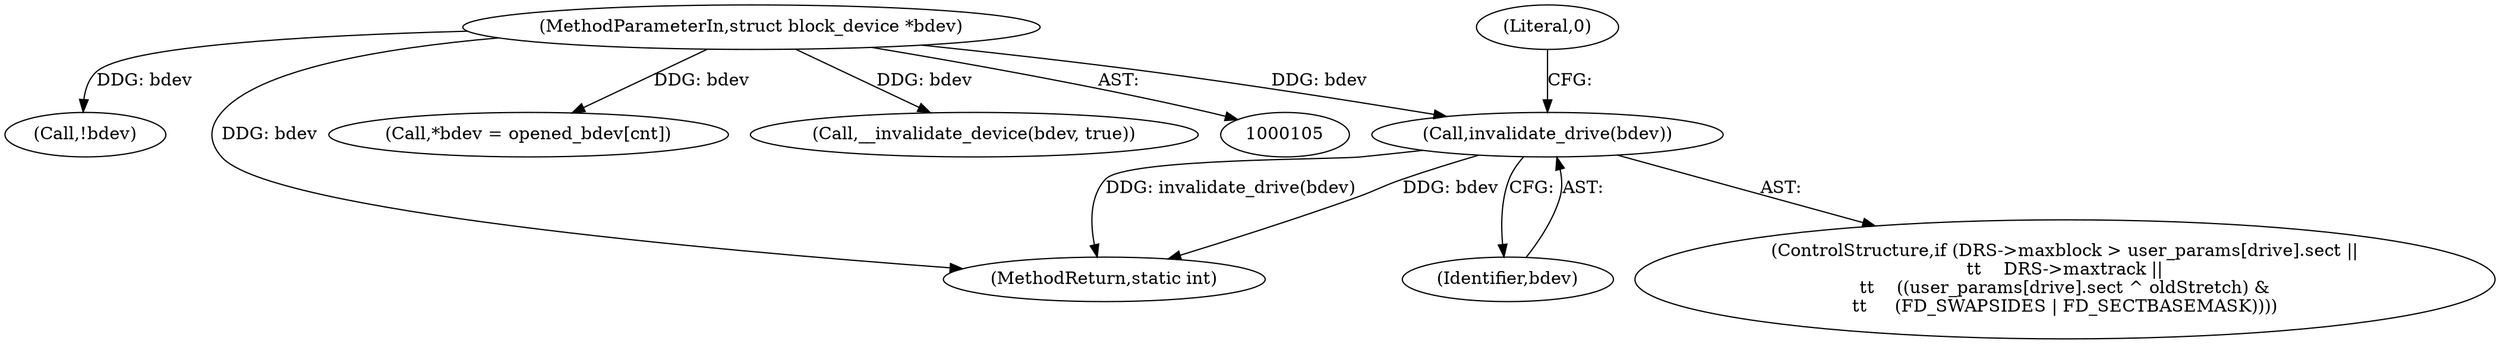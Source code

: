 digraph "0_linux_da99466ac243f15fbba65bd261bfc75ffa1532b6@pointer" {
"1000380" [label="(Call,invalidate_drive(bdev))"];
"1000110" [label="(MethodParameterIn,struct block_device *bdev)"];
"1000354" [label="(ControlStructure,if (DRS->maxblock > user_params[drive].sect ||\n\t\t    DRS->maxtrack ||\n\t\t    ((user_params[drive].sect ^ oldStretch) &\n\t\t     (FD_SWAPSIDES | FD_SECTBASEMASK))))"];
"1000258" [label="(Call,!bdev)"];
"1000386" [label="(MethodReturn,static int)"];
"1000380" [label="(Call,invalidate_drive(bdev))"];
"1000251" [label="(Call,*bdev = opened_bdev[cnt])"];
"1000110" [label="(MethodParameterIn,struct block_device *bdev)"];
"1000269" [label="(Call,__invalidate_device(bdev, true))"];
"1000385" [label="(Literal,0)"];
"1000381" [label="(Identifier,bdev)"];
"1000380" -> "1000354"  [label="AST: "];
"1000380" -> "1000381"  [label="CFG: "];
"1000381" -> "1000380"  [label="AST: "];
"1000385" -> "1000380"  [label="CFG: "];
"1000380" -> "1000386"  [label="DDG: invalidate_drive(bdev)"];
"1000380" -> "1000386"  [label="DDG: bdev"];
"1000110" -> "1000380"  [label="DDG: bdev"];
"1000110" -> "1000105"  [label="AST: "];
"1000110" -> "1000386"  [label="DDG: bdev"];
"1000110" -> "1000251"  [label="DDG: bdev"];
"1000110" -> "1000258"  [label="DDG: bdev"];
"1000110" -> "1000269"  [label="DDG: bdev"];
}
